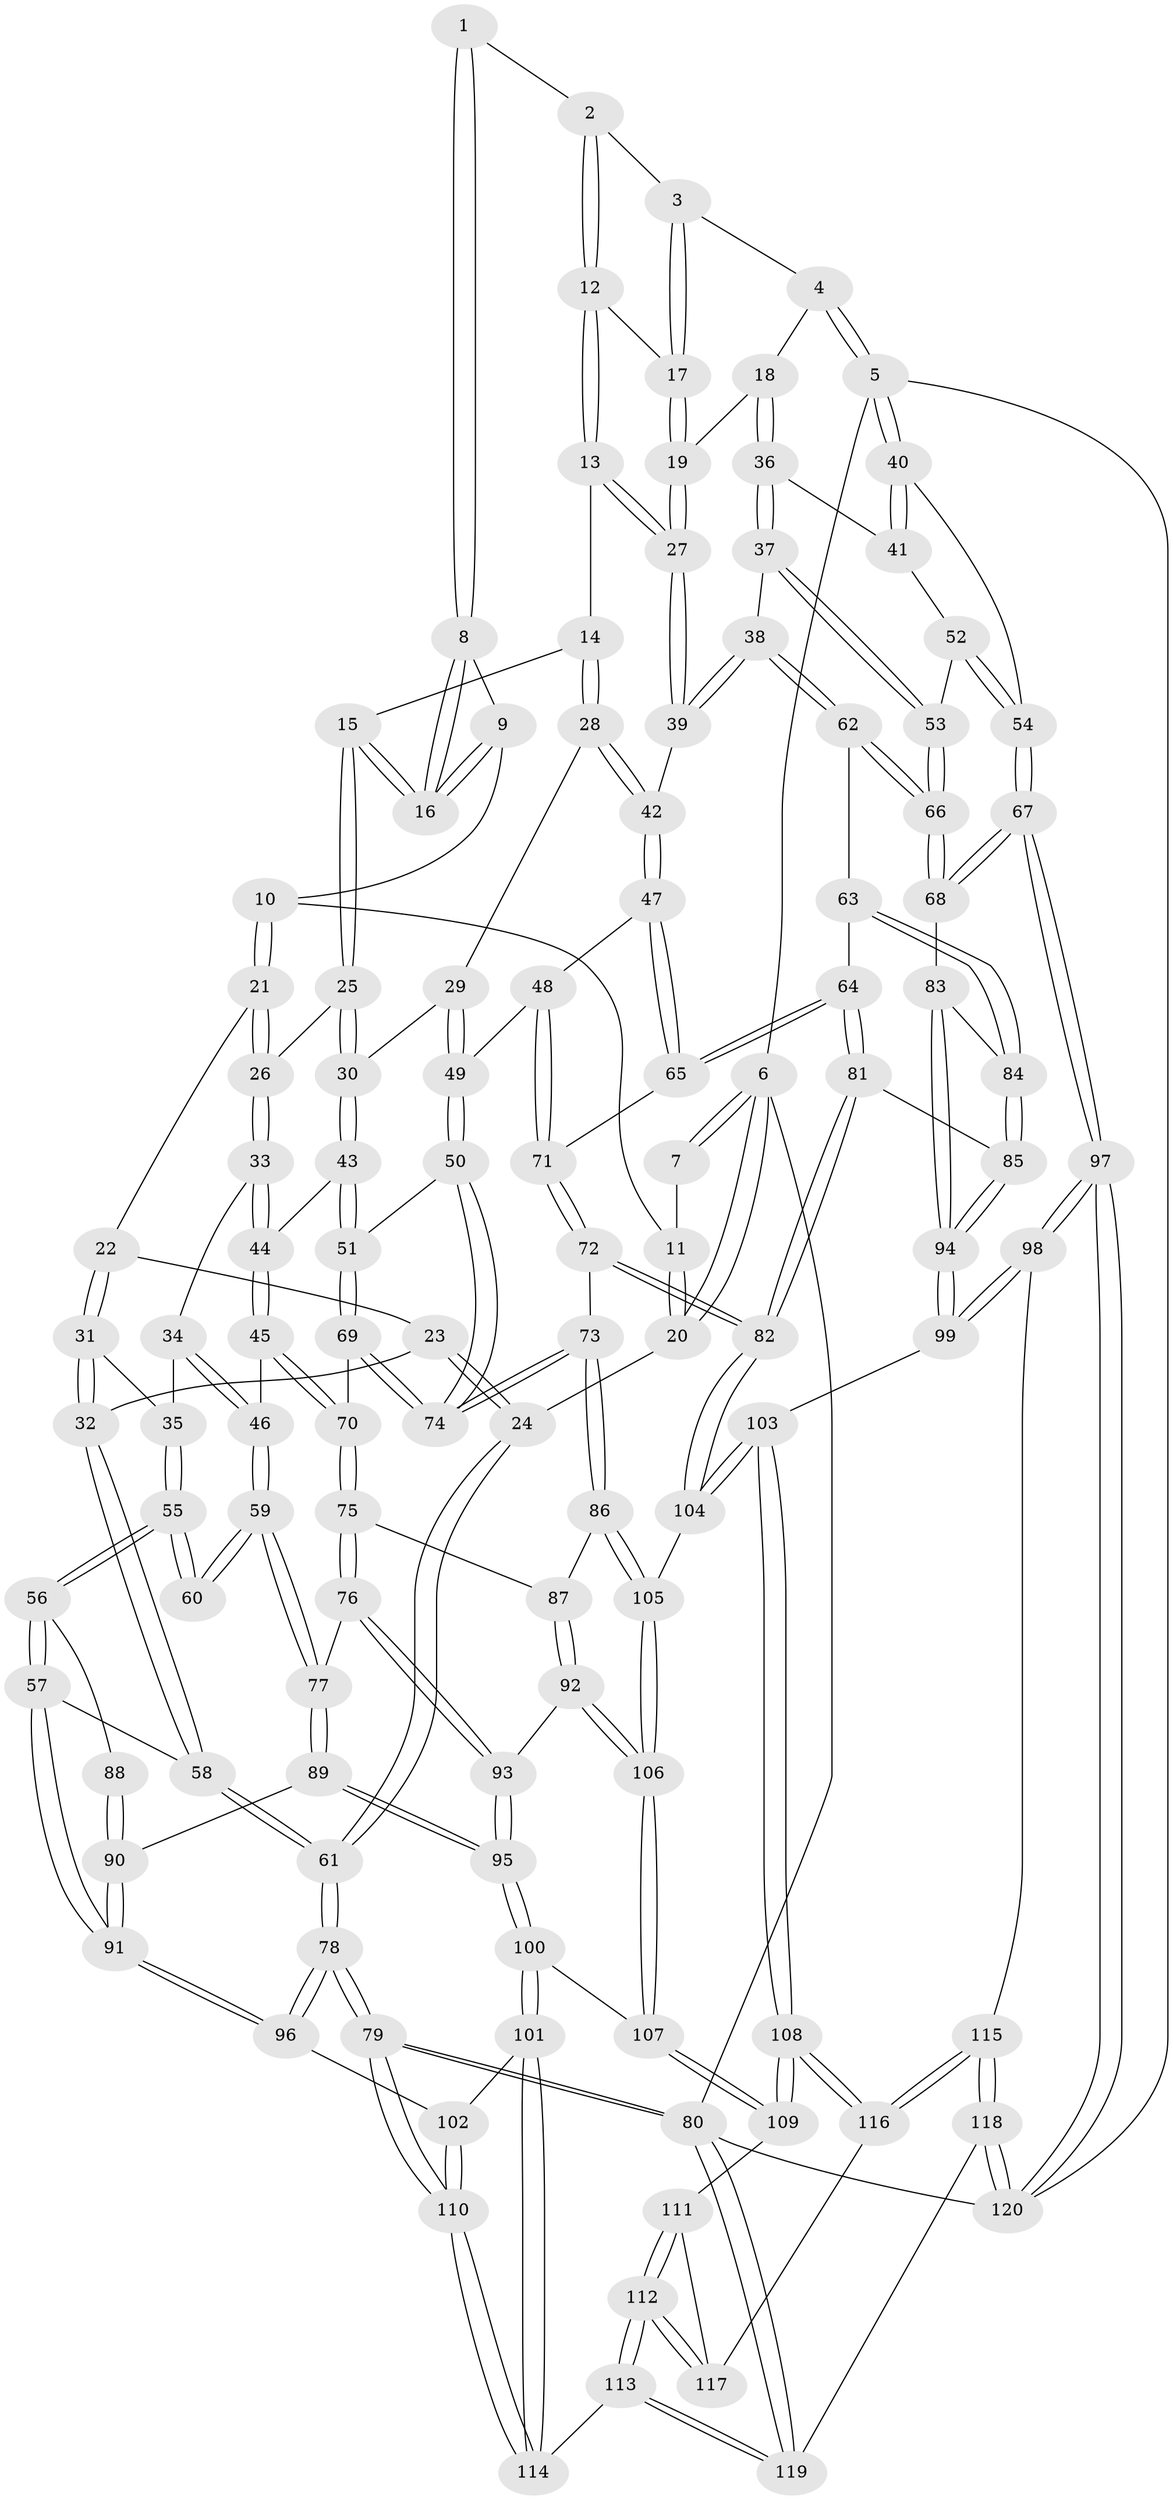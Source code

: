 // Generated by graph-tools (version 1.1) at 2025/11/02/27/25 16:11:54]
// undirected, 120 vertices, 297 edges
graph export_dot {
graph [start="1"]
  node [color=gray90,style=filled];
  1 [pos="+0.43086407246246805+0"];
  2 [pos="+0.8852334188840366+0"];
  3 [pos="+0.8951593836609263+0"];
  4 [pos="+0.9967991770701303+0"];
  5 [pos="+1+0"];
  6 [pos="+0+0"];
  7 [pos="+0.1334875700569413+0"];
  8 [pos="+0.4307365362506861+0"];
  9 [pos="+0.18407984023548418+0.06060204934236948"];
  10 [pos="+0.14126596779116862+0.06464002991428494"];
  11 [pos="+0.13505048606861367+0.057233795403281384"];
  12 [pos="+0.6728563829042339+0.11501148930690024"];
  13 [pos="+0.6317010610621071+0.18686159100036048"];
  14 [pos="+0.453181714334394+0.1121529113689542"];
  15 [pos="+0.44791606527545896+0.10881013510635627"];
  16 [pos="+0.44549126234660213+0.09878034313562499"];
  17 [pos="+0.8656930922327617+0.08811076550514708"];
  18 [pos="+0.9429830452422878+0.227007546983679"];
  19 [pos="+0.8733042320186049+0.18446623947682572"];
  20 [pos="+0+0.18961086788313275"];
  21 [pos="+0.18836916806222953+0.21471174573018711"];
  22 [pos="+0.15685535355359198+0.23173847872712067"];
  23 [pos="+0.046195569697631285+0.23655150764697938"];
  24 [pos="+0+0.20640962459198775"];
  25 [pos="+0.3192086174386893+0.22114268255387404"];
  26 [pos="+0.2549852566125229+0.2362082397553744"];
  27 [pos="+0.6593807825393168+0.22963946009695319"];
  28 [pos="+0.46573209226905093+0.3385143847704902"];
  29 [pos="+0.41584183517008705+0.37923360152649294"];
  30 [pos="+0.3933488727815439+0.37622382457428605"];
  31 [pos="+0.10368044769939529+0.3941815395674397"];
  32 [pos="+0.08598547094709837+0.39831149197076454"];
  33 [pos="+0.2477503277162127+0.30650222774451363"];
  34 [pos="+0.19315290963954587+0.39863027070019447"];
  35 [pos="+0.13035685568767003+0.40587209446332556"];
  36 [pos="+0.9487946603069137+0.2312238809085626"];
  37 [pos="+0.8199731895575422+0.3836024965007708"];
  38 [pos="+0.7201062125117569+0.35786127867373824"];
  39 [pos="+0.6630281483856855+0.3130016963877834"];
  40 [pos="+1+0.24850707793336158"];
  41 [pos="+1+0.2598745574730244"];
  42 [pos="+0.6297861670259489+0.3463070448261843"];
  43 [pos="+0.3392749167494806+0.4315287023293689"];
  44 [pos="+0.3127036589883633+0.440563053856237"];
  45 [pos="+0.27647847226596506+0.4770093042396312"];
  46 [pos="+0.27194775811000726+0.4789166439627179"];
  47 [pos="+0.609468062686241+0.38334773814924866"];
  48 [pos="+0.5426804188627838+0.4479970120771278"];
  49 [pos="+0.4774955439188365+0.4449540191037016"];
  50 [pos="+0.4390177353269464+0.4966746860395792"];
  51 [pos="+0.40956084932091136+0.5031221238630875"];
  52 [pos="+0.9384259601059647+0.4158434018930971"];
  53 [pos="+0.8577470507296208+0.42847098976980935"];
  54 [pos="+1+0.8083639649559939"];
  55 [pos="+0.1464717653445836+0.4555569610744899"];
  56 [pos="+0.09148451722504672+0.5550215262827762"];
  57 [pos="+0.08095851233821527+0.5573727544430547"];
  58 [pos="+0+0.4637444703182821"];
  59 [pos="+0.23049452799304676+0.5335212340242929"];
  60 [pos="+0.2227396548431429+0.5334353237802428"];
  61 [pos="+0+0.4533733426350582"];
  62 [pos="+0.7249429814762928+0.4317621286854408"];
  63 [pos="+0.723220415436969+0.5260537299796486"];
  64 [pos="+0.6668229114738525+0.5363383765843024"];
  65 [pos="+0.6469644450640458+0.5034048510902266"];
  66 [pos="+0.8547479082673729+0.5471801340158345"];
  67 [pos="+1+0.810698831668754"];
  68 [pos="+0.8550167176445248+0.5563824490467744"];
  69 [pos="+0.37830411863804003+0.5540848659632128"];
  70 [pos="+0.3737704968599417+0.5574977779836252"];
  71 [pos="+0.5492488726134681+0.5190764281721136"];
  72 [pos="+0.5450896013759872+0.6053775164015723"];
  73 [pos="+0.5241639462494717+0.6099514401747161"];
  74 [pos="+0.48842813553591+0.578092346180337"];
  75 [pos="+0.3675398326373208+0.5810834825399204"];
  76 [pos="+0.30102787909099027+0.6057266309995927"];
  77 [pos="+0.24636623104098018+0.5724944829371715"];
  78 [pos="+0+0.7350481070635491"];
  79 [pos="+0+1"];
  80 [pos="+0+1"];
  81 [pos="+0.6134213958504673+0.6010188955314801"];
  82 [pos="+0.5478037157332957+0.6065054356152676"];
  83 [pos="+0.7915359763140735+0.5638519564123678"];
  84 [pos="+0.7272193433859102+0.5290019367378586"];
  85 [pos="+0.6805105168141744+0.6485750781065259"];
  86 [pos="+0.46923050427681257+0.6552666089991145"];
  87 [pos="+0.3700442040359373+0.5850090186050622"];
  88 [pos="+0.15820615925758083+0.5545845984606298"];
  89 [pos="+0.21737774264885878+0.6447697991484698"];
  90 [pos="+0.16761505864792042+0.6436852359059444"];
  91 [pos="+0.09551133140523423+0.6862455272433522"];
  92 [pos="+0.3611723620432909+0.7014040767922546"];
  93 [pos="+0.3135059402265614+0.687912482590381"];
  94 [pos="+0.7117732729121393+0.6781768393641759"];
  95 [pos="+0.2456601014533942+0.717329234419171"];
  96 [pos="+0.0936395235137707+0.6920800561489744"];
  97 [pos="+1+0.8718432127131972"];
  98 [pos="+0.8651861447336626+0.8025634100927801"];
  99 [pos="+0.7273028959006004+0.7521599344639571"];
  100 [pos="+0.21770388484105208+0.7651061884656576"];
  101 [pos="+0.2005793376250956+0.7868784126214721"];
  102 [pos="+0.14090710471618628+0.76184011602737"];
  103 [pos="+0.6265375851898429+0.7963597236489962"];
  104 [pos="+0.5986962998413695+0.759607472011034"];
  105 [pos="+0.43496893626640515+0.7171288921480984"];
  106 [pos="+0.41640506772199437+0.7358023081669286"];
  107 [pos="+0.4144911466028126+0.7672152098460635"];
  108 [pos="+0.5954043776371855+0.8519923995601545"];
  109 [pos="+0.41574677983834113+0.7862248507855544"];
  110 [pos="+0+0.9805598288152978"];
  111 [pos="+0.3970828154611657+0.821644654270392"];
  112 [pos="+0.30003213536678225+0.9451320823740506"];
  113 [pos="+0.2964745297739608+0.9479526903738048"];
  114 [pos="+0.2204788254262209+0.8434346600193023"];
  115 [pos="+0.6045064094935311+0.9657950253923979"];
  116 [pos="+0.59337798047111+0.9379601307805113"];
  117 [pos="+0.5262720089014633+0.9277211666704721"];
  118 [pos="+0.660687747642419+1"];
  119 [pos="+0.24980555379569433+1"];
  120 [pos="+1+1"];
  1 -- 2;
  1 -- 8;
  1 -- 8;
  2 -- 3;
  2 -- 12;
  2 -- 12;
  3 -- 4;
  3 -- 17;
  3 -- 17;
  4 -- 5;
  4 -- 5;
  4 -- 18;
  5 -- 6;
  5 -- 40;
  5 -- 40;
  5 -- 120;
  6 -- 7;
  6 -- 7;
  6 -- 20;
  6 -- 20;
  6 -- 80;
  7 -- 11;
  8 -- 9;
  8 -- 16;
  8 -- 16;
  9 -- 10;
  9 -- 16;
  9 -- 16;
  10 -- 11;
  10 -- 21;
  10 -- 21;
  11 -- 20;
  11 -- 20;
  12 -- 13;
  12 -- 13;
  12 -- 17;
  13 -- 14;
  13 -- 27;
  13 -- 27;
  14 -- 15;
  14 -- 28;
  14 -- 28;
  15 -- 16;
  15 -- 16;
  15 -- 25;
  15 -- 25;
  17 -- 19;
  17 -- 19;
  18 -- 19;
  18 -- 36;
  18 -- 36;
  19 -- 27;
  19 -- 27;
  20 -- 24;
  21 -- 22;
  21 -- 26;
  21 -- 26;
  22 -- 23;
  22 -- 31;
  22 -- 31;
  23 -- 24;
  23 -- 24;
  23 -- 32;
  24 -- 61;
  24 -- 61;
  25 -- 26;
  25 -- 30;
  25 -- 30;
  26 -- 33;
  26 -- 33;
  27 -- 39;
  27 -- 39;
  28 -- 29;
  28 -- 42;
  28 -- 42;
  29 -- 30;
  29 -- 49;
  29 -- 49;
  30 -- 43;
  30 -- 43;
  31 -- 32;
  31 -- 32;
  31 -- 35;
  32 -- 58;
  32 -- 58;
  33 -- 34;
  33 -- 44;
  33 -- 44;
  34 -- 35;
  34 -- 46;
  34 -- 46;
  35 -- 55;
  35 -- 55;
  36 -- 37;
  36 -- 37;
  36 -- 41;
  37 -- 38;
  37 -- 53;
  37 -- 53;
  38 -- 39;
  38 -- 39;
  38 -- 62;
  38 -- 62;
  39 -- 42;
  40 -- 41;
  40 -- 41;
  40 -- 54;
  41 -- 52;
  42 -- 47;
  42 -- 47;
  43 -- 44;
  43 -- 51;
  43 -- 51;
  44 -- 45;
  44 -- 45;
  45 -- 46;
  45 -- 70;
  45 -- 70;
  46 -- 59;
  46 -- 59;
  47 -- 48;
  47 -- 65;
  47 -- 65;
  48 -- 49;
  48 -- 71;
  48 -- 71;
  49 -- 50;
  49 -- 50;
  50 -- 51;
  50 -- 74;
  50 -- 74;
  51 -- 69;
  51 -- 69;
  52 -- 53;
  52 -- 54;
  52 -- 54;
  53 -- 66;
  53 -- 66;
  54 -- 67;
  54 -- 67;
  55 -- 56;
  55 -- 56;
  55 -- 60;
  55 -- 60;
  56 -- 57;
  56 -- 57;
  56 -- 88;
  57 -- 58;
  57 -- 91;
  57 -- 91;
  58 -- 61;
  58 -- 61;
  59 -- 60;
  59 -- 60;
  59 -- 77;
  59 -- 77;
  61 -- 78;
  61 -- 78;
  62 -- 63;
  62 -- 66;
  62 -- 66;
  63 -- 64;
  63 -- 84;
  63 -- 84;
  64 -- 65;
  64 -- 65;
  64 -- 81;
  64 -- 81;
  65 -- 71;
  66 -- 68;
  66 -- 68;
  67 -- 68;
  67 -- 68;
  67 -- 97;
  67 -- 97;
  68 -- 83;
  69 -- 70;
  69 -- 74;
  69 -- 74;
  70 -- 75;
  70 -- 75;
  71 -- 72;
  71 -- 72;
  72 -- 73;
  72 -- 82;
  72 -- 82;
  73 -- 74;
  73 -- 74;
  73 -- 86;
  73 -- 86;
  75 -- 76;
  75 -- 76;
  75 -- 87;
  76 -- 77;
  76 -- 93;
  76 -- 93;
  77 -- 89;
  77 -- 89;
  78 -- 79;
  78 -- 79;
  78 -- 96;
  78 -- 96;
  79 -- 80;
  79 -- 80;
  79 -- 110;
  79 -- 110;
  80 -- 119;
  80 -- 119;
  80 -- 120;
  81 -- 82;
  81 -- 82;
  81 -- 85;
  82 -- 104;
  82 -- 104;
  83 -- 84;
  83 -- 94;
  83 -- 94;
  84 -- 85;
  84 -- 85;
  85 -- 94;
  85 -- 94;
  86 -- 87;
  86 -- 105;
  86 -- 105;
  87 -- 92;
  87 -- 92;
  88 -- 90;
  88 -- 90;
  89 -- 90;
  89 -- 95;
  89 -- 95;
  90 -- 91;
  90 -- 91;
  91 -- 96;
  91 -- 96;
  92 -- 93;
  92 -- 106;
  92 -- 106;
  93 -- 95;
  93 -- 95;
  94 -- 99;
  94 -- 99;
  95 -- 100;
  95 -- 100;
  96 -- 102;
  97 -- 98;
  97 -- 98;
  97 -- 120;
  97 -- 120;
  98 -- 99;
  98 -- 99;
  98 -- 115;
  99 -- 103;
  100 -- 101;
  100 -- 101;
  100 -- 107;
  101 -- 102;
  101 -- 114;
  101 -- 114;
  102 -- 110;
  102 -- 110;
  103 -- 104;
  103 -- 104;
  103 -- 108;
  103 -- 108;
  104 -- 105;
  105 -- 106;
  105 -- 106;
  106 -- 107;
  106 -- 107;
  107 -- 109;
  107 -- 109;
  108 -- 109;
  108 -- 109;
  108 -- 116;
  108 -- 116;
  109 -- 111;
  110 -- 114;
  110 -- 114;
  111 -- 112;
  111 -- 112;
  111 -- 117;
  112 -- 113;
  112 -- 113;
  112 -- 117;
  112 -- 117;
  113 -- 114;
  113 -- 119;
  113 -- 119;
  115 -- 116;
  115 -- 116;
  115 -- 118;
  115 -- 118;
  116 -- 117;
  118 -- 119;
  118 -- 120;
  118 -- 120;
}
